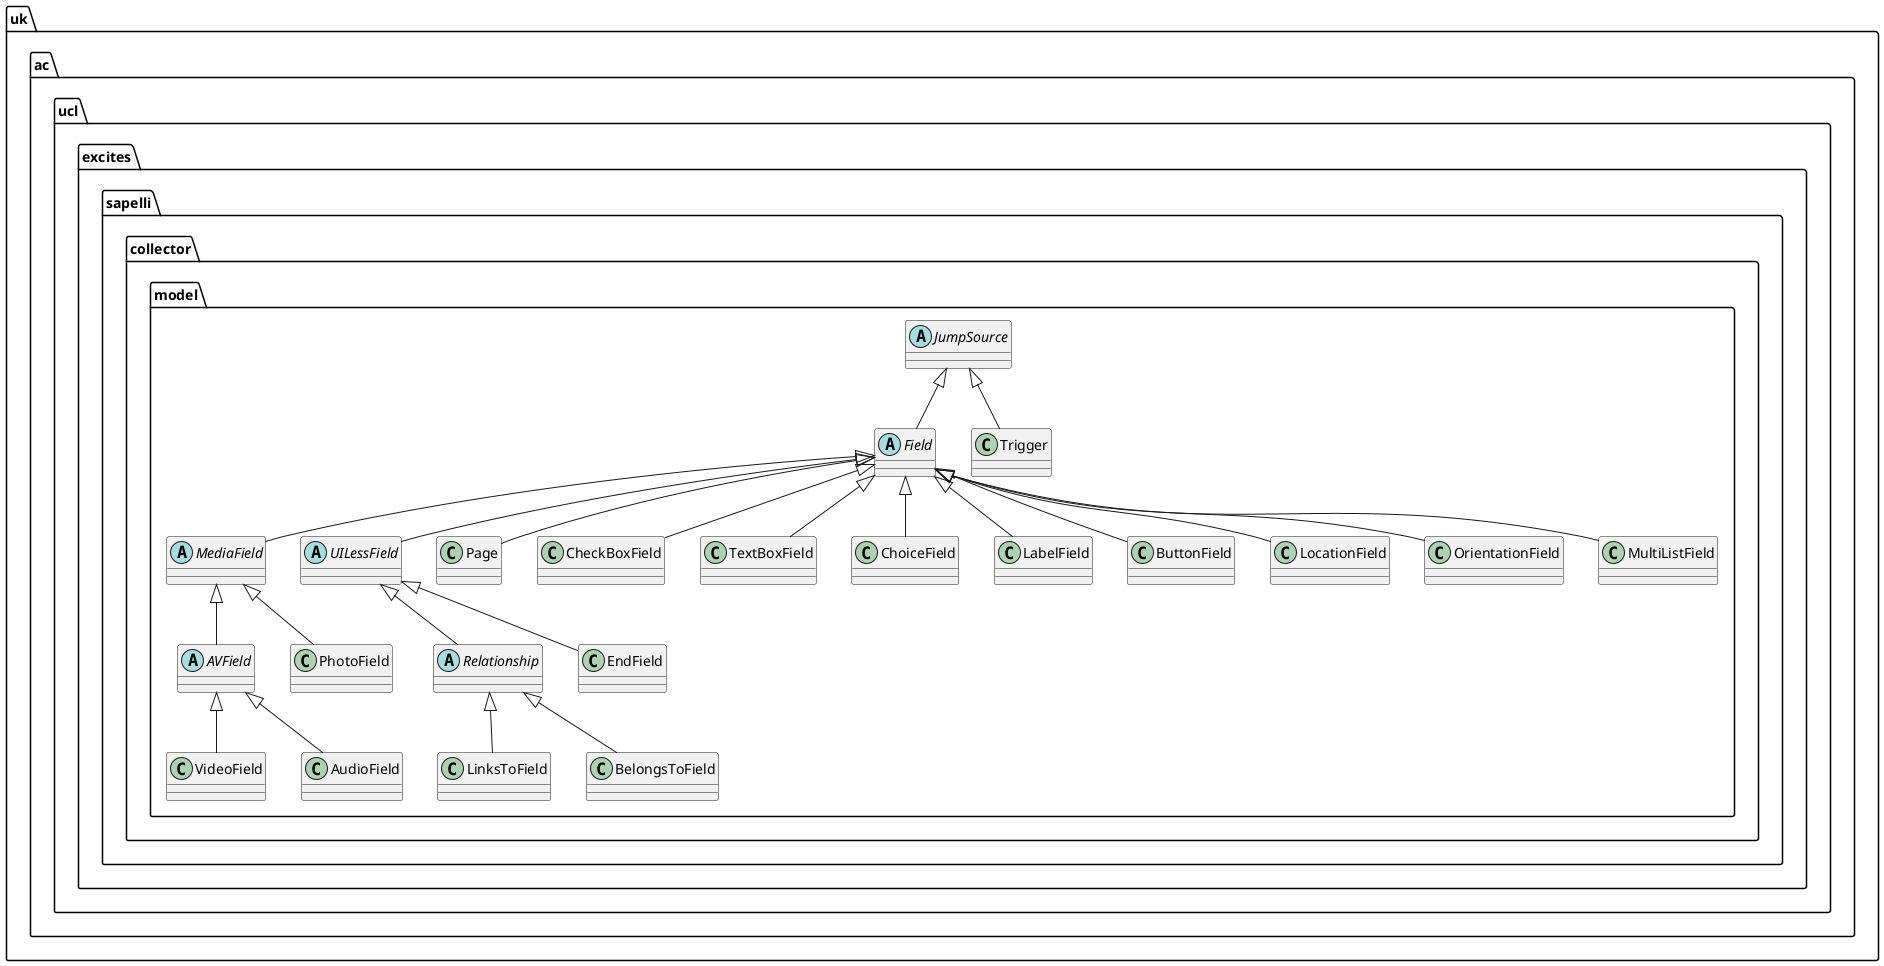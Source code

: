 @startuml

package "uk.ac.ucl.excites.sapelli.collector.model" {
abstract class JumpSource
abstract class Field
abstract class MediaField
abstract class AVField
abstract class UILessField
abstract class Relationship

JumpSource <|-- Field
Field <|-- Page
Field <|-- CheckBoxField
Field <|-- TextBoxField
Field <|-- ChoiceField
Field <|-- LabelField
Field <|-- ButtonField
Field <|-- MediaField
MediaField <|-- PhotoField
MediaField <|-- AVField
AVField <|-- VideoField
AVField <|-- AudioField
Field <|-- UILessField
UILessField  <|-- EndField
UILessField  <|-- Relationship
Relationship <|-- LinksToField
Relationship <|-- BelongsToField
Field <|-- LocationField
Field <|-- OrientationField
Field <|-- MultiListField

JumpSource <|-- Trigger

}

@enduml